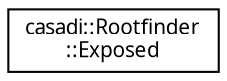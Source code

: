 digraph "Graphical Class Hierarchy"
{
  edge [fontname="FreeSans.ttf",fontsize="10",labelfontname="FreeSans.ttf",labelfontsize="10"];
  node [fontname="FreeSans.ttf",fontsize="10",shape=record];
  rankdir="LR";
  Node1 [label="casadi::Rootfinder\l::Exposed",height=0.2,width=0.4,color="black", fillcolor="white", style="filled",URL="$d5/d25/structcasadi_1_1Rootfinder_1_1Exposed.html"];
}

